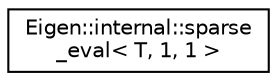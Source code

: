 digraph "Graphical Class Hierarchy"
{
  edge [fontname="Helvetica",fontsize="10",labelfontname="Helvetica",labelfontsize="10"];
  node [fontname="Helvetica",fontsize="10",shape=record];
  rankdir="LR";
  Node1 [label="Eigen::internal::sparse\l_eval\< T, 1, 1 \>",height=0.2,width=0.4,color="black", fillcolor="white", style="filled",URL="$struct_eigen_1_1internal_1_1sparse__eval_3_01_t_00_011_00_011_01_4.html"];
}
